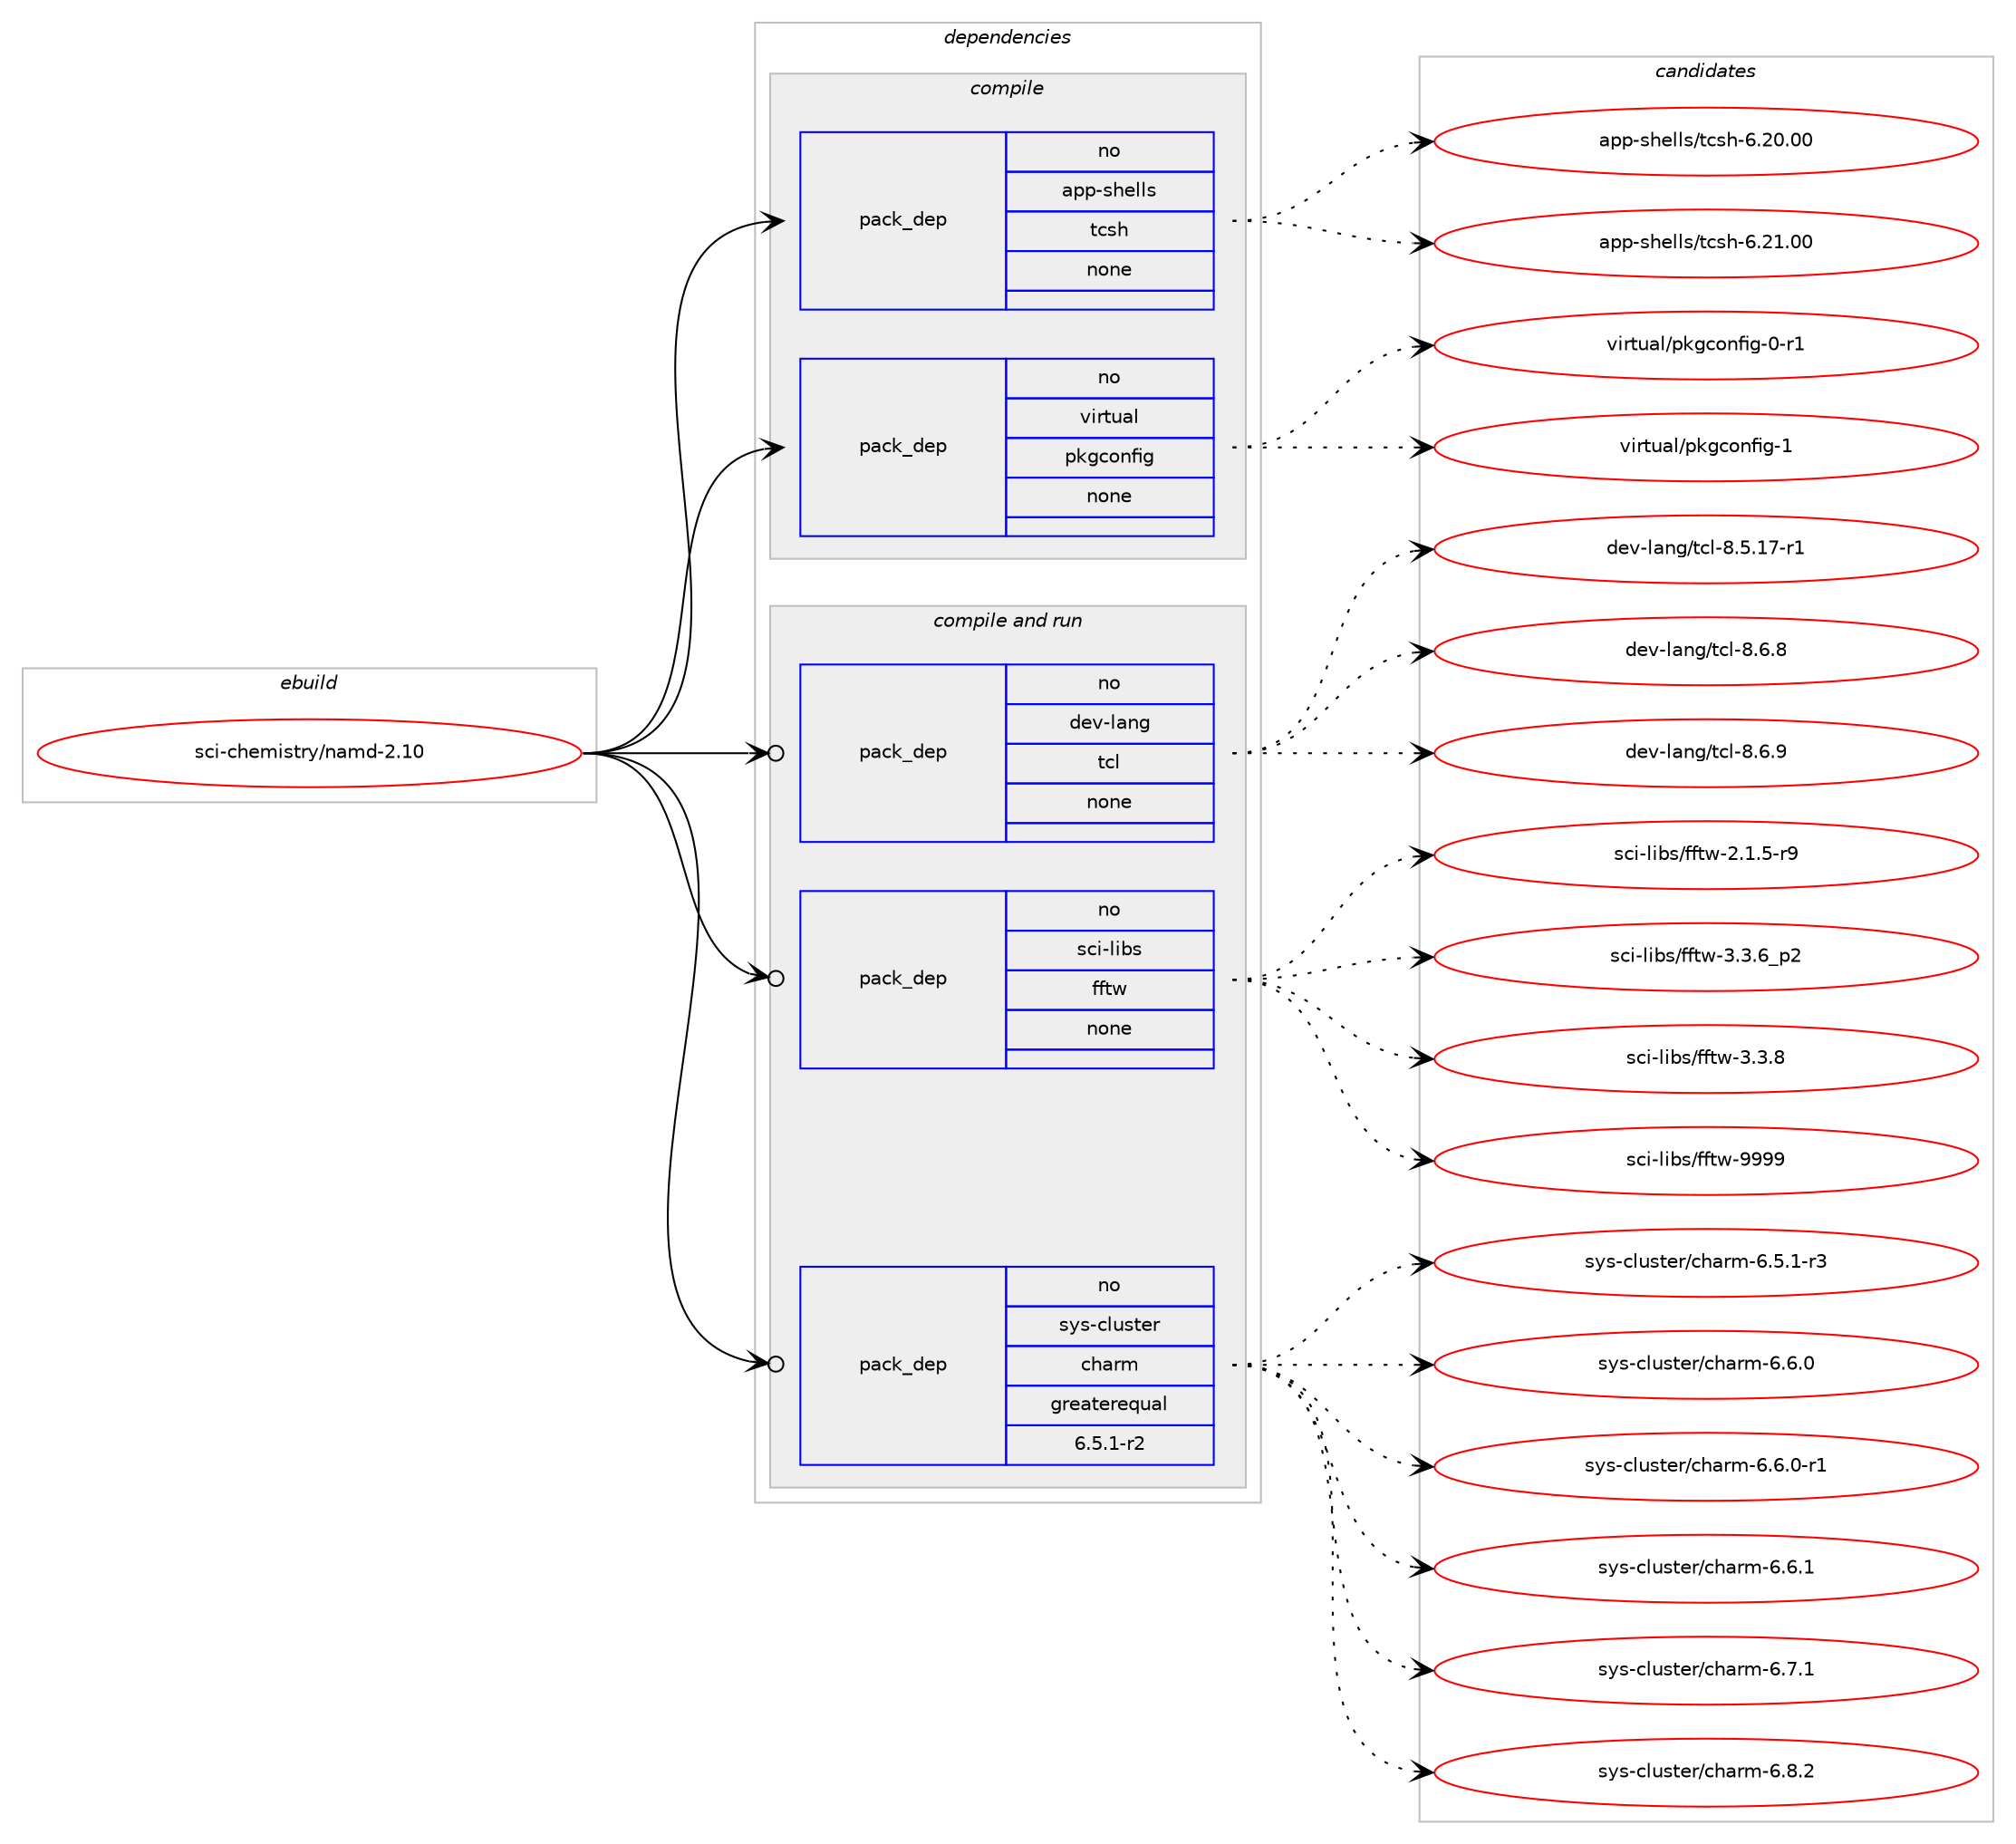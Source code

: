 digraph prolog {

# *************
# Graph options
# *************

newrank=true;
concentrate=true;
compound=true;
graph [rankdir=LR,fontname=Helvetica,fontsize=10,ranksep=1.5];#, ranksep=2.5, nodesep=0.2];
edge  [arrowhead=vee];
node  [fontname=Helvetica,fontsize=10];

# **********
# The ebuild
# **********

subgraph cluster_leftcol {
color=gray;
rank=same;
label=<<i>ebuild</i>>;
id [label="sci-chemistry/namd-2.10", color=red, width=4, href="../sci-chemistry/namd-2.10.svg"];
}

# ****************
# The dependencies
# ****************

subgraph cluster_midcol {
color=gray;
label=<<i>dependencies</i>>;
subgraph cluster_compile {
fillcolor="#eeeeee";
style=filled;
label=<<i>compile</i>>;
subgraph pack629811 {
dependency851878 [label=<<TABLE BORDER="0" CELLBORDER="1" CELLSPACING="0" CELLPADDING="4" WIDTH="220"><TR><TD ROWSPAN="6" CELLPADDING="30">pack_dep</TD></TR><TR><TD WIDTH="110">no</TD></TR><TR><TD>app-shells</TD></TR><TR><TD>tcsh</TD></TR><TR><TD>none</TD></TR><TR><TD></TD></TR></TABLE>>, shape=none, color=blue];
}
id:e -> dependency851878:w [weight=20,style="solid",arrowhead="vee"];
subgraph pack629812 {
dependency851879 [label=<<TABLE BORDER="0" CELLBORDER="1" CELLSPACING="0" CELLPADDING="4" WIDTH="220"><TR><TD ROWSPAN="6" CELLPADDING="30">pack_dep</TD></TR><TR><TD WIDTH="110">no</TD></TR><TR><TD>virtual</TD></TR><TR><TD>pkgconfig</TD></TR><TR><TD>none</TD></TR><TR><TD></TD></TR></TABLE>>, shape=none, color=blue];
}
id:e -> dependency851879:w [weight=20,style="solid",arrowhead="vee"];
}
subgraph cluster_compileandrun {
fillcolor="#eeeeee";
style=filled;
label=<<i>compile and run</i>>;
subgraph pack629813 {
dependency851880 [label=<<TABLE BORDER="0" CELLBORDER="1" CELLSPACING="0" CELLPADDING="4" WIDTH="220"><TR><TD ROWSPAN="6" CELLPADDING="30">pack_dep</TD></TR><TR><TD WIDTH="110">no</TD></TR><TR><TD>dev-lang</TD></TR><TR><TD>tcl</TD></TR><TR><TD>none</TD></TR><TR><TD></TD></TR></TABLE>>, shape=none, color=blue];
}
id:e -> dependency851880:w [weight=20,style="solid",arrowhead="odotvee"];
subgraph pack629814 {
dependency851881 [label=<<TABLE BORDER="0" CELLBORDER="1" CELLSPACING="0" CELLPADDING="4" WIDTH="220"><TR><TD ROWSPAN="6" CELLPADDING="30">pack_dep</TD></TR><TR><TD WIDTH="110">no</TD></TR><TR><TD>sci-libs</TD></TR><TR><TD>fftw</TD></TR><TR><TD>none</TD></TR><TR><TD></TD></TR></TABLE>>, shape=none, color=blue];
}
id:e -> dependency851881:w [weight=20,style="solid",arrowhead="odotvee"];
subgraph pack629815 {
dependency851882 [label=<<TABLE BORDER="0" CELLBORDER="1" CELLSPACING="0" CELLPADDING="4" WIDTH="220"><TR><TD ROWSPAN="6" CELLPADDING="30">pack_dep</TD></TR><TR><TD WIDTH="110">no</TD></TR><TR><TD>sys-cluster</TD></TR><TR><TD>charm</TD></TR><TR><TD>greaterequal</TD></TR><TR><TD>6.5.1-r2</TD></TR></TABLE>>, shape=none, color=blue];
}
id:e -> dependency851882:w [weight=20,style="solid",arrowhead="odotvee"];
}
subgraph cluster_run {
fillcolor="#eeeeee";
style=filled;
label=<<i>run</i>>;
}
}

# **************
# The candidates
# **************

subgraph cluster_choices {
rank=same;
color=gray;
label=<<i>candidates</i>>;

subgraph choice629811 {
color=black;
nodesep=1;
choice971121124511510410110810811547116991151044554465048464848 [label="app-shells/tcsh-6.20.00", color=red, width=4,href="../app-shells/tcsh-6.20.00.svg"];
choice971121124511510410110810811547116991151044554465049464848 [label="app-shells/tcsh-6.21.00", color=red, width=4,href="../app-shells/tcsh-6.21.00.svg"];
dependency851878:e -> choice971121124511510410110810811547116991151044554465048464848:w [style=dotted,weight="100"];
dependency851878:e -> choice971121124511510410110810811547116991151044554465049464848:w [style=dotted,weight="100"];
}
subgraph choice629812 {
color=black;
nodesep=1;
choice11810511411611797108471121071039911111010210510345484511449 [label="virtual/pkgconfig-0-r1", color=red, width=4,href="../virtual/pkgconfig-0-r1.svg"];
choice1181051141161179710847112107103991111101021051034549 [label="virtual/pkgconfig-1", color=red, width=4,href="../virtual/pkgconfig-1.svg"];
dependency851879:e -> choice11810511411611797108471121071039911111010210510345484511449:w [style=dotted,weight="100"];
dependency851879:e -> choice1181051141161179710847112107103991111101021051034549:w [style=dotted,weight="100"];
}
subgraph choice629813 {
color=black;
nodesep=1;
choice10010111845108971101034711699108455646534649554511449 [label="dev-lang/tcl-8.5.17-r1", color=red, width=4,href="../dev-lang/tcl-8.5.17-r1.svg"];
choice10010111845108971101034711699108455646544656 [label="dev-lang/tcl-8.6.8", color=red, width=4,href="../dev-lang/tcl-8.6.8.svg"];
choice10010111845108971101034711699108455646544657 [label="dev-lang/tcl-8.6.9", color=red, width=4,href="../dev-lang/tcl-8.6.9.svg"];
dependency851880:e -> choice10010111845108971101034711699108455646534649554511449:w [style=dotted,weight="100"];
dependency851880:e -> choice10010111845108971101034711699108455646544656:w [style=dotted,weight="100"];
dependency851880:e -> choice10010111845108971101034711699108455646544657:w [style=dotted,weight="100"];
}
subgraph choice629814 {
color=black;
nodesep=1;
choice115991054510810598115471021021161194550464946534511457 [label="sci-libs/fftw-2.1.5-r9", color=red, width=4,href="../sci-libs/fftw-2.1.5-r9.svg"];
choice115991054510810598115471021021161194551465146549511250 [label="sci-libs/fftw-3.3.6_p2", color=red, width=4,href="../sci-libs/fftw-3.3.6_p2.svg"];
choice11599105451081059811547102102116119455146514656 [label="sci-libs/fftw-3.3.8", color=red, width=4,href="../sci-libs/fftw-3.3.8.svg"];
choice115991054510810598115471021021161194557575757 [label="sci-libs/fftw-9999", color=red, width=4,href="../sci-libs/fftw-9999.svg"];
dependency851881:e -> choice115991054510810598115471021021161194550464946534511457:w [style=dotted,weight="100"];
dependency851881:e -> choice115991054510810598115471021021161194551465146549511250:w [style=dotted,weight="100"];
dependency851881:e -> choice11599105451081059811547102102116119455146514656:w [style=dotted,weight="100"];
dependency851881:e -> choice115991054510810598115471021021161194557575757:w [style=dotted,weight="100"];
}
subgraph choice629815 {
color=black;
nodesep=1;
choice11512111545991081171151161011144799104971141094554465346494511451 [label="sys-cluster/charm-6.5.1-r3", color=red, width=4,href="../sys-cluster/charm-6.5.1-r3.svg"];
choice1151211154599108117115116101114479910497114109455446544648 [label="sys-cluster/charm-6.6.0", color=red, width=4,href="../sys-cluster/charm-6.6.0.svg"];
choice11512111545991081171151161011144799104971141094554465446484511449 [label="sys-cluster/charm-6.6.0-r1", color=red, width=4,href="../sys-cluster/charm-6.6.0-r1.svg"];
choice1151211154599108117115116101114479910497114109455446544649 [label="sys-cluster/charm-6.6.1", color=red, width=4,href="../sys-cluster/charm-6.6.1.svg"];
choice1151211154599108117115116101114479910497114109455446554649 [label="sys-cluster/charm-6.7.1", color=red, width=4,href="../sys-cluster/charm-6.7.1.svg"];
choice1151211154599108117115116101114479910497114109455446564650 [label="sys-cluster/charm-6.8.2", color=red, width=4,href="../sys-cluster/charm-6.8.2.svg"];
dependency851882:e -> choice11512111545991081171151161011144799104971141094554465346494511451:w [style=dotted,weight="100"];
dependency851882:e -> choice1151211154599108117115116101114479910497114109455446544648:w [style=dotted,weight="100"];
dependency851882:e -> choice11512111545991081171151161011144799104971141094554465446484511449:w [style=dotted,weight="100"];
dependency851882:e -> choice1151211154599108117115116101114479910497114109455446544649:w [style=dotted,weight="100"];
dependency851882:e -> choice1151211154599108117115116101114479910497114109455446554649:w [style=dotted,weight="100"];
dependency851882:e -> choice1151211154599108117115116101114479910497114109455446564650:w [style=dotted,weight="100"];
}
}

}
